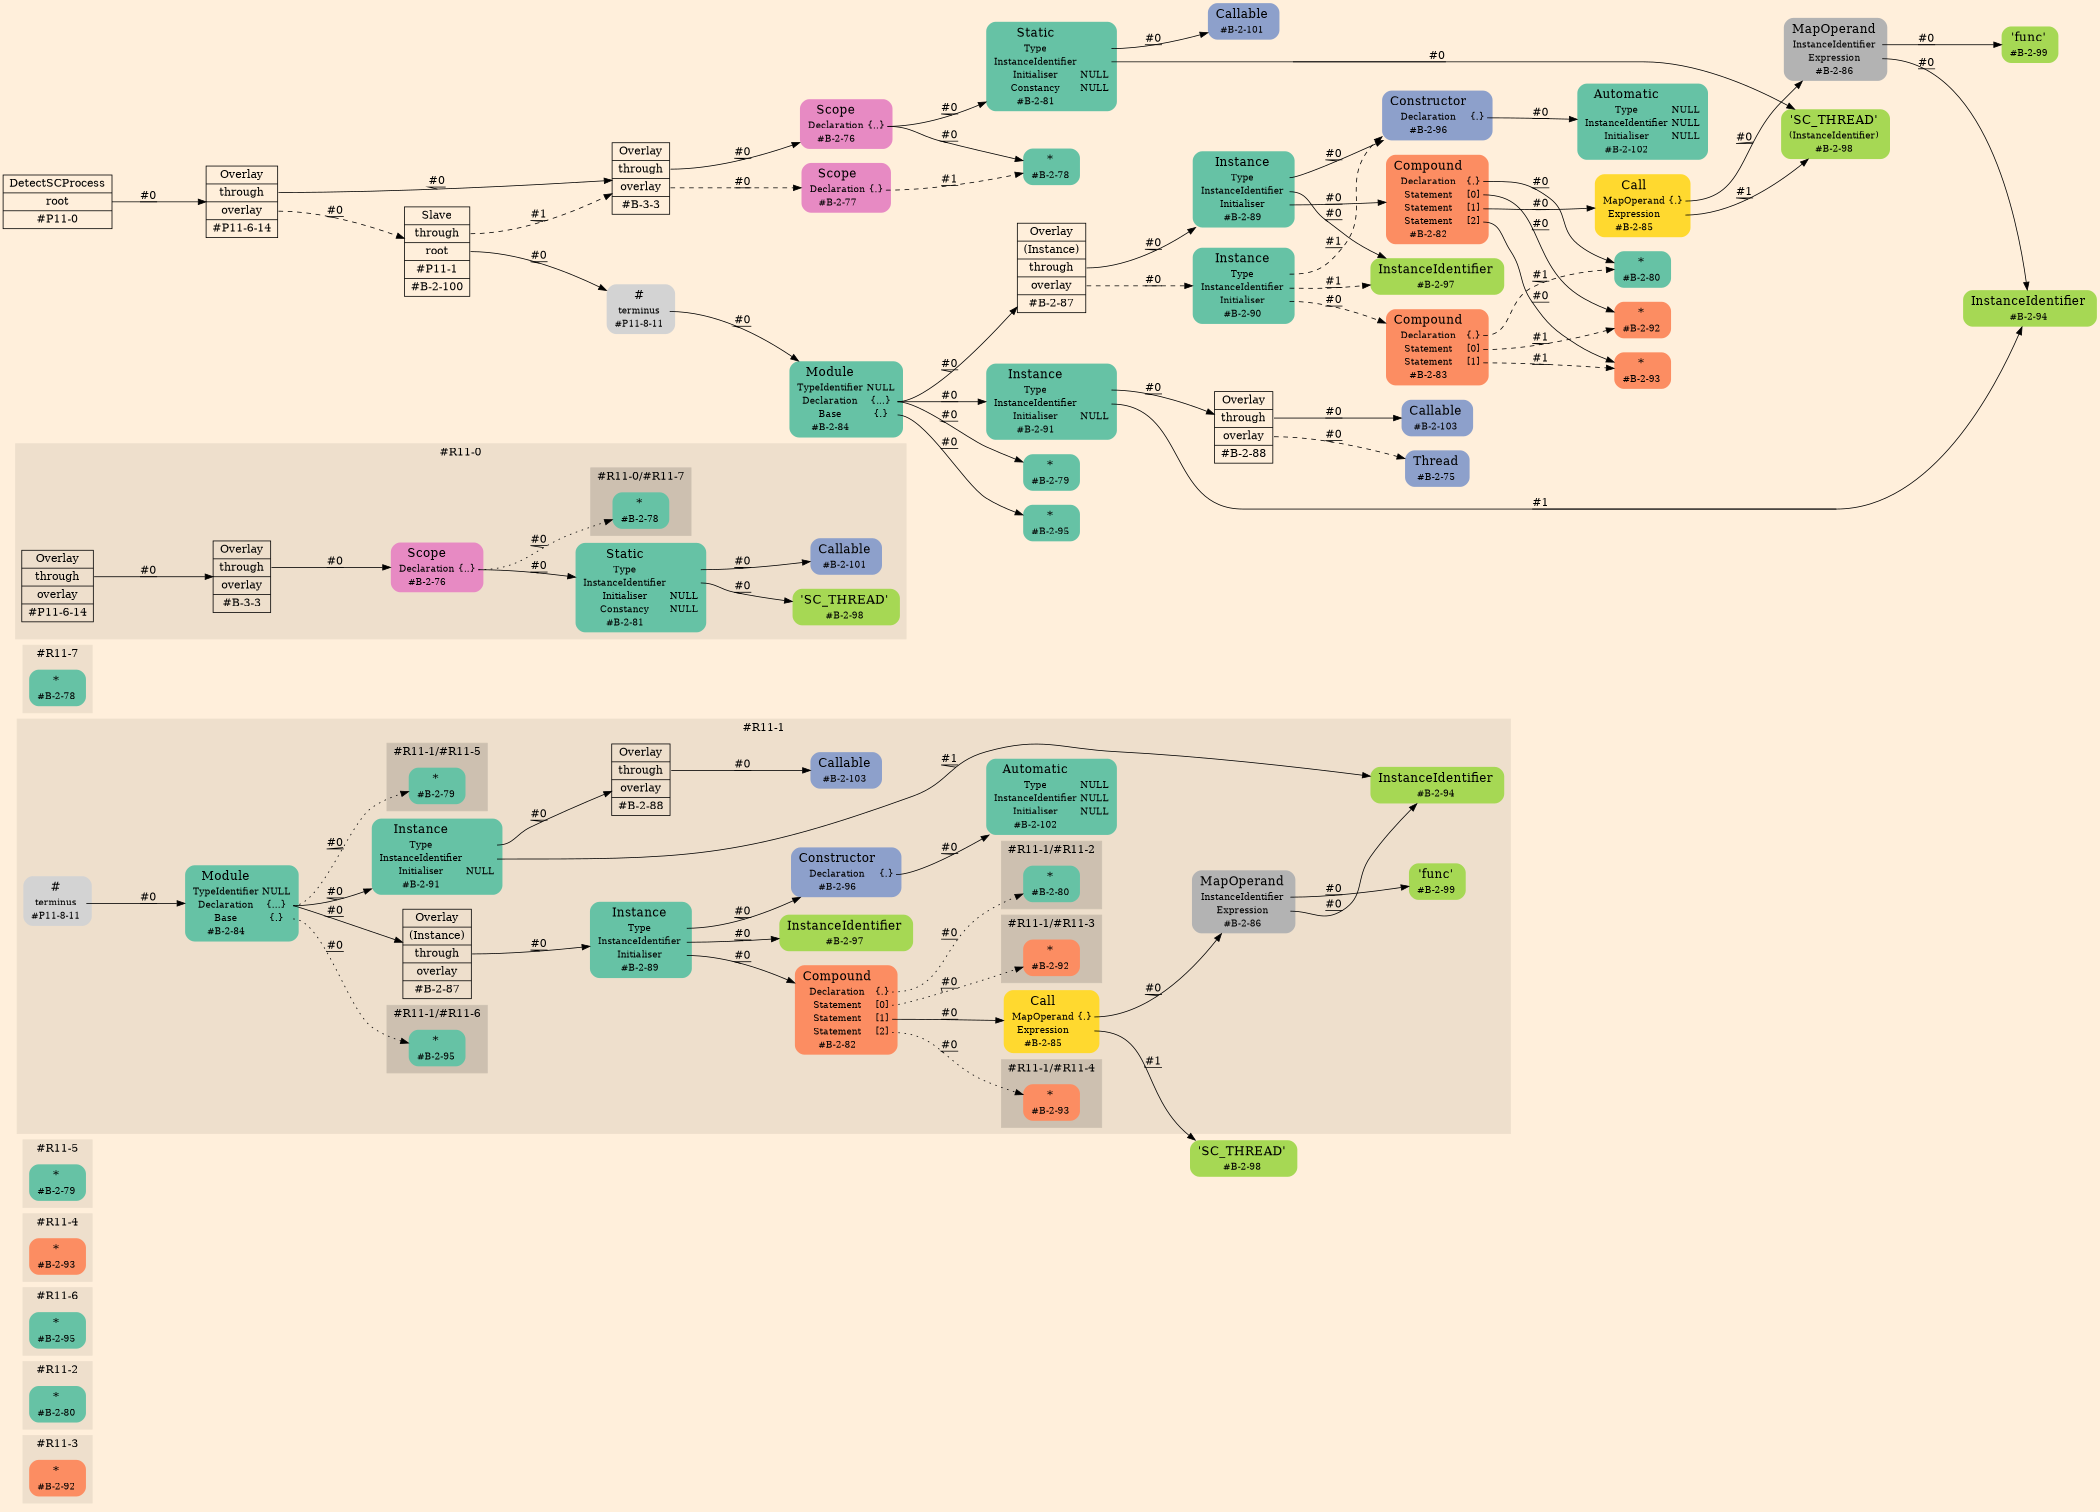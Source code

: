 digraph Inferno {
graph [
    rankdir = "LR"
    ranksep = 1.0
    size = "14,20"
    bgcolor = antiquewhite1
    color = black
    fontcolor = black
];
node [
];
// -------------------- figure #R11-3 --------------------
subgraph "cluster#R11-3" {
    label = "#R11-3"
    style = "filled"
    color = antiquewhite2
    "#R11-3/#B-2-92" [
        shape = "plaintext"
        fillcolor = "/set28/2"
        label = <<TABLE BORDER="0" CELLBORDER="0" CELLSPACING="0">
         <TR><TD><FONT POINT-SIZE="16.0">*</FONT></TD><TD></TD></TR>
         <TR><TD>#B-2-92</TD><TD PORT="port0"></TD></TR>
        </TABLE>>
        style = "rounded,filled"
        fontsize = "12"
    ];
    
}


// -------------------- figure #R11-2 --------------------
subgraph "cluster#R11-2" {
    label = "#R11-2"
    style = "filled"
    color = antiquewhite2
    "#R11-2/#B-2-80" [
        shape = "plaintext"
        fillcolor = "/set28/1"
        label = <<TABLE BORDER="0" CELLBORDER="0" CELLSPACING="0">
         <TR><TD><FONT POINT-SIZE="16.0">*</FONT></TD><TD></TD></TR>
         <TR><TD>#B-2-80</TD><TD PORT="port0"></TD></TR>
        </TABLE>>
        style = "rounded,filled"
        fontsize = "12"
    ];
    
}


// -------------------- figure #R11-6 --------------------
subgraph "cluster#R11-6" {
    label = "#R11-6"
    style = "filled"
    color = antiquewhite2
    "#R11-6/#B-2-95" [
        shape = "plaintext"
        fillcolor = "/set28/1"
        label = <<TABLE BORDER="0" CELLBORDER="0" CELLSPACING="0">
         <TR><TD><FONT POINT-SIZE="16.0">*</FONT></TD><TD></TD></TR>
         <TR><TD>#B-2-95</TD><TD PORT="port0"></TD></TR>
        </TABLE>>
        style = "rounded,filled"
        fontsize = "12"
    ];
    
}


// -------------------- figure #R11-4 --------------------
subgraph "cluster#R11-4" {
    label = "#R11-4"
    style = "filled"
    color = antiquewhite2
    "#R11-4/#B-2-93" [
        shape = "plaintext"
        fillcolor = "/set28/2"
        label = <<TABLE BORDER="0" CELLBORDER="0" CELLSPACING="0">
         <TR><TD><FONT POINT-SIZE="16.0">*</FONT></TD><TD></TD></TR>
         <TR><TD>#B-2-93</TD><TD PORT="port0"></TD></TR>
        </TABLE>>
        style = "rounded,filled"
        fontsize = "12"
    ];
    
}


// -------------------- figure #R11-5 --------------------
subgraph "cluster#R11-5" {
    label = "#R11-5"
    style = "filled"
    color = antiquewhite2
    "#R11-5/#B-2-79" [
        shape = "plaintext"
        fillcolor = "/set28/1"
        label = <<TABLE BORDER="0" CELLBORDER="0" CELLSPACING="0">
         <TR><TD><FONT POINT-SIZE="16.0">*</FONT></TD><TD></TD></TR>
         <TR><TD>#B-2-79</TD><TD PORT="port0"></TD></TR>
        </TABLE>>
        style = "rounded,filled"
        fontsize = "12"
    ];
    
}


// -------------------- figure #R11-1 --------------------
"#R11-1/#B-2-98" [
    shape = "plaintext"
    fillcolor = "/set28/5"
    label = <<TABLE BORDER="0" CELLBORDER="0" CELLSPACING="0">
     <TR><TD><FONT POINT-SIZE="16.0">'SC_THREAD'</FONT></TD><TD></TD></TR>
     <TR><TD>#B-2-98</TD><TD PORT="port0"></TD></TR>
    </TABLE>>
    style = "rounded,filled"
    fontsize = "12"
];

subgraph "cluster#R11-1" {
    label = "#R11-1"
    style = "filled"
    color = antiquewhite2
    "#R11-1/#B-2-103" [
        shape = "plaintext"
        fillcolor = "/set28/3"
        label = <<TABLE BORDER="0" CELLBORDER="0" CELLSPACING="0">
         <TR><TD><FONT POINT-SIZE="16.0">Callable</FONT></TD><TD></TD></TR>
         <TR><TD>#B-2-103</TD><TD PORT="port0"></TD></TR>
        </TABLE>>
        style = "rounded,filled"
        fontsize = "12"
    ];
    
    "#R11-1/#B-2-94" [
        shape = "plaintext"
        fillcolor = "/set28/5"
        label = <<TABLE BORDER="0" CELLBORDER="0" CELLSPACING="0">
         <TR><TD><FONT POINT-SIZE="16.0">InstanceIdentifier</FONT></TD><TD></TD></TR>
         <TR><TD>#B-2-94</TD><TD PORT="port0"></TD></TR>
        </TABLE>>
        style = "rounded,filled"
        fontsize = "12"
    ];
    
    "#R11-1/#B-2-96" [
        shape = "plaintext"
        fillcolor = "/set28/3"
        label = <<TABLE BORDER="0" CELLBORDER="0" CELLSPACING="0">
         <TR><TD><FONT POINT-SIZE="16.0">Constructor</FONT></TD><TD></TD></TR>
         <TR><TD>Declaration</TD><TD PORT="port0">{.}</TD></TR>
         <TR><TD>#B-2-96</TD><TD PORT="port1"></TD></TR>
        </TABLE>>
        style = "rounded,filled"
        fontsize = "12"
    ];
    
    "#R11-1/#B-2-87" [
        shape = "record"
        fillcolor = antiquewhite2
        label = "<fixed> Overlay | <port0> (Instance) | <port1> through | <port2> overlay | <port3> #B-2-87"
        style = "filled"
        fontsize = "14"
        color = black
        fontcolor = black
    ];
    
    "#R11-1/#B-2-99" [
        shape = "plaintext"
        fillcolor = "/set28/5"
        label = <<TABLE BORDER="0" CELLBORDER="0" CELLSPACING="0">
         <TR><TD><FONT POINT-SIZE="16.0">'func'</FONT></TD><TD></TD></TR>
         <TR><TD>#B-2-99</TD><TD PORT="port0"></TD></TR>
        </TABLE>>
        style = "rounded,filled"
        fontsize = "12"
    ];
    
    "#R11-1/#B-2-85" [
        shape = "plaintext"
        fillcolor = "/set28/6"
        label = <<TABLE BORDER="0" CELLBORDER="0" CELLSPACING="0">
         <TR><TD><FONT POINT-SIZE="16.0">Call</FONT></TD><TD></TD></TR>
         <TR><TD>MapOperand</TD><TD PORT="port0">{.}</TD></TR>
         <TR><TD>Expression</TD><TD PORT="port1"></TD></TR>
         <TR><TD>#B-2-85</TD><TD PORT="port2"></TD></TR>
        </TABLE>>
        style = "rounded,filled"
        fontsize = "12"
    ];
    
    "#R11-1/#P11-8-11" [
        shape = "plaintext"
        label = <<TABLE BORDER="0" CELLBORDER="0" CELLSPACING="0">
         <TR><TD><FONT POINT-SIZE="16.0">#</FONT></TD><TD></TD></TR>
         <TR><TD>terminus</TD><TD PORT="port0"></TD></TR>
         <TR><TD>#P11-8-11</TD><TD PORT="port1"></TD></TR>
        </TABLE>>
        style = "rounded,filled"
        fontsize = "12"
    ];
    
    "#R11-1/#B-2-89" [
        shape = "plaintext"
        fillcolor = "/set28/1"
        label = <<TABLE BORDER="0" CELLBORDER="0" CELLSPACING="0">
         <TR><TD><FONT POINT-SIZE="16.0">Instance</FONT></TD><TD></TD></TR>
         <TR><TD>Type</TD><TD PORT="port0"></TD></TR>
         <TR><TD>InstanceIdentifier</TD><TD PORT="port1"></TD></TR>
         <TR><TD>Initialiser</TD><TD PORT="port2"></TD></TR>
         <TR><TD>#B-2-89</TD><TD PORT="port3"></TD></TR>
        </TABLE>>
        style = "rounded,filled"
        fontsize = "12"
    ];
    
    "#R11-1/#B-2-91" [
        shape = "plaintext"
        fillcolor = "/set28/1"
        label = <<TABLE BORDER="0" CELLBORDER="0" CELLSPACING="0">
         <TR><TD><FONT POINT-SIZE="16.0">Instance</FONT></TD><TD></TD></TR>
         <TR><TD>Type</TD><TD PORT="port0"></TD></TR>
         <TR><TD>InstanceIdentifier</TD><TD PORT="port1"></TD></TR>
         <TR><TD>Initialiser</TD><TD PORT="port2">NULL</TD></TR>
         <TR><TD>#B-2-91</TD><TD PORT="port3"></TD></TR>
        </TABLE>>
        style = "rounded,filled"
        fontsize = "12"
    ];
    
    "#R11-1/#B-2-97" [
        shape = "plaintext"
        fillcolor = "/set28/5"
        label = <<TABLE BORDER="0" CELLBORDER="0" CELLSPACING="0">
         <TR><TD><FONT POINT-SIZE="16.0">InstanceIdentifier</FONT></TD><TD></TD></TR>
         <TR><TD>#B-2-97</TD><TD PORT="port0"></TD></TR>
        </TABLE>>
        style = "rounded,filled"
        fontsize = "12"
    ];
    
    "#R11-1/#B-2-102" [
        shape = "plaintext"
        fillcolor = "/set28/1"
        label = <<TABLE BORDER="0" CELLBORDER="0" CELLSPACING="0">
         <TR><TD><FONT POINT-SIZE="16.0">Automatic</FONT></TD><TD></TD></TR>
         <TR><TD>Type</TD><TD PORT="port0">NULL</TD></TR>
         <TR><TD>InstanceIdentifier</TD><TD PORT="port1">NULL</TD></TR>
         <TR><TD>Initialiser</TD><TD PORT="port2">NULL</TD></TR>
         <TR><TD>#B-2-102</TD><TD PORT="port3"></TD></TR>
        </TABLE>>
        style = "rounded,filled"
        fontsize = "12"
    ];
    
    "#R11-1/#B-2-88" [
        shape = "record"
        fillcolor = antiquewhite2
        label = "<fixed> Overlay | <port0> through | <port1> overlay | <port2> #B-2-88"
        style = "filled"
        fontsize = "14"
        color = black
        fontcolor = black
    ];
    
    "#R11-1/#B-2-86" [
        shape = "plaintext"
        fillcolor = "/set28/8"
        label = <<TABLE BORDER="0" CELLBORDER="0" CELLSPACING="0">
         <TR><TD><FONT POINT-SIZE="16.0">MapOperand</FONT></TD><TD></TD></TR>
         <TR><TD>InstanceIdentifier</TD><TD PORT="port0"></TD></TR>
         <TR><TD>Expression</TD><TD PORT="port1"></TD></TR>
         <TR><TD>#B-2-86</TD><TD PORT="port2"></TD></TR>
        </TABLE>>
        style = "rounded,filled"
        fontsize = "12"
    ];
    
    "#R11-1/#B-2-84" [
        shape = "plaintext"
        fillcolor = "/set28/1"
        label = <<TABLE BORDER="0" CELLBORDER="0" CELLSPACING="0">
         <TR><TD><FONT POINT-SIZE="16.0">Module</FONT></TD><TD></TD></TR>
         <TR><TD>TypeIdentifier</TD><TD PORT="port0">NULL</TD></TR>
         <TR><TD>Declaration</TD><TD PORT="port1">{...}</TD></TR>
         <TR><TD>Base</TD><TD PORT="port2">{.}</TD></TR>
         <TR><TD>#B-2-84</TD><TD PORT="port3"></TD></TR>
        </TABLE>>
        style = "rounded,filled"
        fontsize = "12"
    ];
    
    "#R11-1/#B-2-82" [
        shape = "plaintext"
        fillcolor = "/set28/2"
        label = <<TABLE BORDER="0" CELLBORDER="0" CELLSPACING="0">
         <TR><TD><FONT POINT-SIZE="16.0">Compound</FONT></TD><TD></TD></TR>
         <TR><TD>Declaration</TD><TD PORT="port0">{.}</TD></TR>
         <TR><TD>Statement</TD><TD PORT="port1">[0]</TD></TR>
         <TR><TD>Statement</TD><TD PORT="port2">[1]</TD></TR>
         <TR><TD>Statement</TD><TD PORT="port3">[2]</TD></TR>
         <TR><TD>#B-2-82</TD><TD PORT="port4"></TD></TR>
        </TABLE>>
        style = "rounded,filled"
        fontsize = "12"
    ];
    
    subgraph "cluster#R11-1/#R11-5" {
        label = "#R11-1/#R11-5"
        style = "filled"
        color = antiquewhite3
        "#R11-1/#0/#B-2-79" [
            shape = "plaintext"
            fillcolor = "/set28/1"
            label = <<TABLE BORDER="0" CELLBORDER="0" CELLSPACING="0">
             <TR><TD><FONT POINT-SIZE="16.0">*</FONT></TD><TD></TD></TR>
             <TR><TD>#B-2-79</TD><TD PORT="port0"></TD></TR>
            </TABLE>>
            style = "rounded,filled"
            fontsize = "12"
        ];
        
    }
    
    subgraph "cluster#R11-1/#R11-4" {
        label = "#R11-1/#R11-4"
        style = "filled"
        color = antiquewhite3
        "#R11-1/#0/#B-2-93" [
            shape = "plaintext"
            fillcolor = "/set28/2"
            label = <<TABLE BORDER="0" CELLBORDER="0" CELLSPACING="0">
             <TR><TD><FONT POINT-SIZE="16.0">*</FONT></TD><TD></TD></TR>
             <TR><TD>#B-2-93</TD><TD PORT="port0"></TD></TR>
            </TABLE>>
            style = "rounded,filled"
            fontsize = "12"
        ];
        
    }
    
    subgraph "cluster#R11-1/#R11-6" {
        label = "#R11-1/#R11-6"
        style = "filled"
        color = antiquewhite3
        "#R11-1/#0/#B-2-95" [
            shape = "plaintext"
            fillcolor = "/set28/1"
            label = <<TABLE BORDER="0" CELLBORDER="0" CELLSPACING="0">
             <TR><TD><FONT POINT-SIZE="16.0">*</FONT></TD><TD></TD></TR>
             <TR><TD>#B-2-95</TD><TD PORT="port0"></TD></TR>
            </TABLE>>
            style = "rounded,filled"
            fontsize = "12"
        ];
        
    }
    
    subgraph "cluster#R11-1/#R11-2" {
        label = "#R11-1/#R11-2"
        style = "filled"
        color = antiquewhite3
        "#R11-1/#0/#B-2-80" [
            shape = "plaintext"
            fillcolor = "/set28/1"
            label = <<TABLE BORDER="0" CELLBORDER="0" CELLSPACING="0">
             <TR><TD><FONT POINT-SIZE="16.0">*</FONT></TD><TD></TD></TR>
             <TR><TD>#B-2-80</TD><TD PORT="port0"></TD></TR>
            </TABLE>>
            style = "rounded,filled"
            fontsize = "12"
        ];
        
    }
    
    subgraph "cluster#R11-1/#R11-3" {
        label = "#R11-1/#R11-3"
        style = "filled"
        color = antiquewhite3
        "#R11-1/#0/#B-2-92" [
            shape = "plaintext"
            fillcolor = "/set28/2"
            label = <<TABLE BORDER="0" CELLBORDER="0" CELLSPACING="0">
             <TR><TD><FONT POINT-SIZE="16.0">*</FONT></TD><TD></TD></TR>
             <TR><TD>#B-2-92</TD><TD PORT="port0"></TD></TR>
            </TABLE>>
            style = "rounded,filled"
            fontsize = "12"
        ];
        
    }
    
}


// -------------------- figure #R11-7 --------------------
subgraph "cluster#R11-7" {
    label = "#R11-7"
    style = "filled"
    color = antiquewhite2
    "#R11-7/#B-2-78" [
        shape = "plaintext"
        fillcolor = "/set28/1"
        label = <<TABLE BORDER="0" CELLBORDER="0" CELLSPACING="0">
         <TR><TD><FONT POINT-SIZE="16.0">*</FONT></TD><TD></TD></TR>
         <TR><TD>#B-2-78</TD><TD PORT="port0"></TD></TR>
        </TABLE>>
        style = "rounded,filled"
        fontsize = "12"
    ];
    
}


// -------------------- figure #R11-0 --------------------
subgraph "cluster#R11-0" {
    label = "#R11-0"
    style = "filled"
    color = antiquewhite2
    "#R11-0/#B-2-98" [
        shape = "plaintext"
        fillcolor = "/set28/5"
        label = <<TABLE BORDER="0" CELLBORDER="0" CELLSPACING="0">
         <TR><TD><FONT POINT-SIZE="16.0">'SC_THREAD'</FONT></TD><TD></TD></TR>
         <TR><TD>#B-2-98</TD><TD PORT="port0"></TD></TR>
        </TABLE>>
        style = "rounded,filled"
        fontsize = "12"
    ];
    
    "#R11-0/#B-3-3" [
        shape = "record"
        fillcolor = antiquewhite2
        label = "<fixed> Overlay | <port0> through | <port1> overlay | <port2> #B-3-3"
        style = "filled"
        fontsize = "14"
        color = black
        fontcolor = black
    ];
    
    "#R11-0/#P11-6-14" [
        shape = "record"
        fillcolor = antiquewhite2
        label = "<fixed> Overlay | <port0> through | <port1> overlay | <port2> #P11-6-14"
        style = "filled"
        fontsize = "14"
        color = black
        fontcolor = black
    ];
    
    "#R11-0/#B-2-76" [
        shape = "plaintext"
        fillcolor = "/set28/4"
        label = <<TABLE BORDER="0" CELLBORDER="0" CELLSPACING="0">
         <TR><TD><FONT POINT-SIZE="16.0">Scope</FONT></TD><TD></TD></TR>
         <TR><TD>Declaration</TD><TD PORT="port0">{..}</TD></TR>
         <TR><TD>#B-2-76</TD><TD PORT="port1"></TD></TR>
        </TABLE>>
        style = "rounded,filled"
        fontsize = "12"
    ];
    
    "#R11-0/#B-2-81" [
        shape = "plaintext"
        fillcolor = "/set28/1"
        label = <<TABLE BORDER="0" CELLBORDER="0" CELLSPACING="0">
         <TR><TD><FONT POINT-SIZE="16.0">Static</FONT></TD><TD></TD></TR>
         <TR><TD>Type</TD><TD PORT="port0"></TD></TR>
         <TR><TD>InstanceIdentifier</TD><TD PORT="port1"></TD></TR>
         <TR><TD>Initialiser</TD><TD PORT="port2">NULL</TD></TR>
         <TR><TD>Constancy</TD><TD PORT="port3">NULL</TD></TR>
         <TR><TD>#B-2-81</TD><TD PORT="port4"></TD></TR>
        </TABLE>>
        style = "rounded,filled"
        fontsize = "12"
    ];
    
    "#R11-0/#B-2-101" [
        shape = "plaintext"
        fillcolor = "/set28/3"
        label = <<TABLE BORDER="0" CELLBORDER="0" CELLSPACING="0">
         <TR><TD><FONT POINT-SIZE="16.0">Callable</FONT></TD><TD></TD></TR>
         <TR><TD>#B-2-101</TD><TD PORT="port0"></TD></TR>
        </TABLE>>
        style = "rounded,filled"
        fontsize = "12"
    ];
    
    subgraph "cluster#R11-0/#R11-7" {
        label = "#R11-0/#R11-7"
        style = "filled"
        color = antiquewhite3
        "#R11-0/#0/#B-2-78" [
            shape = "plaintext"
            fillcolor = "/set28/1"
            label = <<TABLE BORDER="0" CELLBORDER="0" CELLSPACING="0">
             <TR><TD><FONT POINT-SIZE="16.0">*</FONT></TD><TD></TD></TR>
             <TR><TD>#B-2-78</TD><TD PORT="port0"></TD></TR>
            </TABLE>>
            style = "rounded,filled"
            fontsize = "12"
        ];
        
    }
    
}


// -------------------- transformation figure --------------------
"CR#P11-0" [
    shape = "record"
    fillcolor = antiquewhite1
    label = "<fixed> DetectSCProcess | <port0> root | <port1> #P11-0"
    style = "filled"
    fontsize = "14"
    color = black
    fontcolor = black
];

"#P11-6-14" [
    shape = "record"
    fillcolor = antiquewhite1
    label = "<fixed> Overlay | <port0> through | <port1> overlay | <port2> #P11-6-14"
    style = "filled"
    fontsize = "14"
    color = black
    fontcolor = black
];

"#B-3-3" [
    shape = "record"
    fillcolor = antiquewhite1
    label = "<fixed> Overlay | <port0> through | <port1> overlay | <port2> #B-3-3"
    style = "filled"
    fontsize = "14"
    color = black
    fontcolor = black
];

"#B-2-76" [
    shape = "plaintext"
    fillcolor = "/set28/4"
    label = <<TABLE BORDER="0" CELLBORDER="0" CELLSPACING="0">
     <TR><TD><FONT POINT-SIZE="16.0">Scope</FONT></TD><TD></TD></TR>
     <TR><TD>Declaration</TD><TD PORT="port0">{..}</TD></TR>
     <TR><TD>#B-2-76</TD><TD PORT="port1"></TD></TR>
    </TABLE>>
    style = "rounded,filled"
    fontsize = "12"
];

"#B-2-78" [
    shape = "plaintext"
    fillcolor = "/set28/1"
    label = <<TABLE BORDER="0" CELLBORDER="0" CELLSPACING="0">
     <TR><TD><FONT POINT-SIZE="16.0">*</FONT></TD><TD></TD></TR>
     <TR><TD>#B-2-78</TD><TD PORT="port0"></TD></TR>
    </TABLE>>
    style = "rounded,filled"
    fontsize = "12"
];

"#B-2-81" [
    shape = "plaintext"
    fillcolor = "/set28/1"
    label = <<TABLE BORDER="0" CELLBORDER="0" CELLSPACING="0">
     <TR><TD><FONT POINT-SIZE="16.0">Static</FONT></TD><TD></TD></TR>
     <TR><TD>Type</TD><TD PORT="port0"></TD></TR>
     <TR><TD>InstanceIdentifier</TD><TD PORT="port1"></TD></TR>
     <TR><TD>Initialiser</TD><TD PORT="port2">NULL</TD></TR>
     <TR><TD>Constancy</TD><TD PORT="port3">NULL</TD></TR>
     <TR><TD>#B-2-81</TD><TD PORT="port4"></TD></TR>
    </TABLE>>
    style = "rounded,filled"
    fontsize = "12"
];

"#B-2-101" [
    shape = "plaintext"
    fillcolor = "/set28/3"
    label = <<TABLE BORDER="0" CELLBORDER="0" CELLSPACING="0">
     <TR><TD><FONT POINT-SIZE="16.0">Callable</FONT></TD><TD></TD></TR>
     <TR><TD>#B-2-101</TD><TD PORT="port0"></TD></TR>
    </TABLE>>
    style = "rounded,filled"
    fontsize = "12"
];

"#B-2-98" [
    shape = "plaintext"
    fillcolor = "/set28/5"
    label = <<TABLE BORDER="0" CELLBORDER="0" CELLSPACING="0">
     <TR><TD><FONT POINT-SIZE="16.0">'SC_THREAD'</FONT></TD><TD></TD></TR>
     <TR><TD>(InstanceIdentifier)</TD><TD PORT="port0"></TD></TR>
     <TR><TD>#B-2-98</TD><TD PORT="port1"></TD></TR>
    </TABLE>>
    style = "rounded,filled"
    fontsize = "12"
];

"#B-2-77" [
    shape = "plaintext"
    fillcolor = "/set28/4"
    label = <<TABLE BORDER="0" CELLBORDER="0" CELLSPACING="0">
     <TR><TD><FONT POINT-SIZE="16.0">Scope</FONT></TD><TD></TD></TR>
     <TR><TD>Declaration</TD><TD PORT="port0">{.}</TD></TR>
     <TR><TD>#B-2-77</TD><TD PORT="port1"></TD></TR>
    </TABLE>>
    style = "rounded,filled"
    fontsize = "12"
];

"#B-2-100" [
    shape = "record"
    fillcolor = antiquewhite1
    label = "<fixed> Slave | <port0> through | <port1> root | <port2> #P11-1 | <port3> #B-2-100"
    style = "filled"
    fontsize = "14"
    color = black
    fontcolor = black
];

"#P11-8-11" [
    shape = "plaintext"
    label = <<TABLE BORDER="0" CELLBORDER="0" CELLSPACING="0">
     <TR><TD><FONT POINT-SIZE="16.0">#</FONT></TD><TD></TD></TR>
     <TR><TD>terminus</TD><TD PORT="port0"></TD></TR>
     <TR><TD>#P11-8-11</TD><TD PORT="port1"></TD></TR>
    </TABLE>>
    style = "rounded,filled"
    fontsize = "12"
];

"#B-2-84" [
    shape = "plaintext"
    fillcolor = "/set28/1"
    label = <<TABLE BORDER="0" CELLBORDER="0" CELLSPACING="0">
     <TR><TD><FONT POINT-SIZE="16.0">Module</FONT></TD><TD></TD></TR>
     <TR><TD>TypeIdentifier</TD><TD PORT="port0">NULL</TD></TR>
     <TR><TD>Declaration</TD><TD PORT="port1">{...}</TD></TR>
     <TR><TD>Base</TD><TD PORT="port2">{.}</TD></TR>
     <TR><TD>#B-2-84</TD><TD PORT="port3"></TD></TR>
    </TABLE>>
    style = "rounded,filled"
    fontsize = "12"
];

"#B-2-87" [
    shape = "record"
    fillcolor = antiquewhite1
    label = "<fixed> Overlay | <port0> (Instance) | <port1> through | <port2> overlay | <port3> #B-2-87"
    style = "filled"
    fontsize = "14"
    color = black
    fontcolor = black
];

"#B-2-89" [
    shape = "plaintext"
    fillcolor = "/set28/1"
    label = <<TABLE BORDER="0" CELLBORDER="0" CELLSPACING="0">
     <TR><TD><FONT POINT-SIZE="16.0">Instance</FONT></TD><TD></TD></TR>
     <TR><TD>Type</TD><TD PORT="port0"></TD></TR>
     <TR><TD>InstanceIdentifier</TD><TD PORT="port1"></TD></TR>
     <TR><TD>Initialiser</TD><TD PORT="port2"></TD></TR>
     <TR><TD>#B-2-89</TD><TD PORT="port3"></TD></TR>
    </TABLE>>
    style = "rounded,filled"
    fontsize = "12"
];

"#B-2-96" [
    shape = "plaintext"
    fillcolor = "/set28/3"
    label = <<TABLE BORDER="0" CELLBORDER="0" CELLSPACING="0">
     <TR><TD><FONT POINT-SIZE="16.0">Constructor</FONT></TD><TD></TD></TR>
     <TR><TD>Declaration</TD><TD PORT="port0">{.}</TD></TR>
     <TR><TD>#B-2-96</TD><TD PORT="port1"></TD></TR>
    </TABLE>>
    style = "rounded,filled"
    fontsize = "12"
];

"#B-2-102" [
    shape = "plaintext"
    fillcolor = "/set28/1"
    label = <<TABLE BORDER="0" CELLBORDER="0" CELLSPACING="0">
     <TR><TD><FONT POINT-SIZE="16.0">Automatic</FONT></TD><TD></TD></TR>
     <TR><TD>Type</TD><TD PORT="port0">NULL</TD></TR>
     <TR><TD>InstanceIdentifier</TD><TD PORT="port1">NULL</TD></TR>
     <TR><TD>Initialiser</TD><TD PORT="port2">NULL</TD></TR>
     <TR><TD>#B-2-102</TD><TD PORT="port3"></TD></TR>
    </TABLE>>
    style = "rounded,filled"
    fontsize = "12"
];

"#B-2-97" [
    shape = "plaintext"
    fillcolor = "/set28/5"
    label = <<TABLE BORDER="0" CELLBORDER="0" CELLSPACING="0">
     <TR><TD><FONT POINT-SIZE="16.0">InstanceIdentifier</FONT></TD><TD></TD></TR>
     <TR><TD>#B-2-97</TD><TD PORT="port0"></TD></TR>
    </TABLE>>
    style = "rounded,filled"
    fontsize = "12"
];

"#B-2-82" [
    shape = "plaintext"
    fillcolor = "/set28/2"
    label = <<TABLE BORDER="0" CELLBORDER="0" CELLSPACING="0">
     <TR><TD><FONT POINT-SIZE="16.0">Compound</FONT></TD><TD></TD></TR>
     <TR><TD>Declaration</TD><TD PORT="port0">{.}</TD></TR>
     <TR><TD>Statement</TD><TD PORT="port1">[0]</TD></TR>
     <TR><TD>Statement</TD><TD PORT="port2">[1]</TD></TR>
     <TR><TD>Statement</TD><TD PORT="port3">[2]</TD></TR>
     <TR><TD>#B-2-82</TD><TD PORT="port4"></TD></TR>
    </TABLE>>
    style = "rounded,filled"
    fontsize = "12"
];

"#B-2-80" [
    shape = "plaintext"
    fillcolor = "/set28/1"
    label = <<TABLE BORDER="0" CELLBORDER="0" CELLSPACING="0">
     <TR><TD><FONT POINT-SIZE="16.0">*</FONT></TD><TD></TD></TR>
     <TR><TD>#B-2-80</TD><TD PORT="port0"></TD></TR>
    </TABLE>>
    style = "rounded,filled"
    fontsize = "12"
];

"#B-2-92" [
    shape = "plaintext"
    fillcolor = "/set28/2"
    label = <<TABLE BORDER="0" CELLBORDER="0" CELLSPACING="0">
     <TR><TD><FONT POINT-SIZE="16.0">*</FONT></TD><TD></TD></TR>
     <TR><TD>#B-2-92</TD><TD PORT="port0"></TD></TR>
    </TABLE>>
    style = "rounded,filled"
    fontsize = "12"
];

"#B-2-85" [
    shape = "plaintext"
    fillcolor = "/set28/6"
    label = <<TABLE BORDER="0" CELLBORDER="0" CELLSPACING="0">
     <TR><TD><FONT POINT-SIZE="16.0">Call</FONT></TD><TD></TD></TR>
     <TR><TD>MapOperand</TD><TD PORT="port0">{.}</TD></TR>
     <TR><TD>Expression</TD><TD PORT="port1"></TD></TR>
     <TR><TD>#B-2-85</TD><TD PORT="port2"></TD></TR>
    </TABLE>>
    style = "rounded,filled"
    fontsize = "12"
];

"#B-2-86" [
    shape = "plaintext"
    fillcolor = "/set28/8"
    label = <<TABLE BORDER="0" CELLBORDER="0" CELLSPACING="0">
     <TR><TD><FONT POINT-SIZE="16.0">MapOperand</FONT></TD><TD></TD></TR>
     <TR><TD>InstanceIdentifier</TD><TD PORT="port0"></TD></TR>
     <TR><TD>Expression</TD><TD PORT="port1"></TD></TR>
     <TR><TD>#B-2-86</TD><TD PORT="port2"></TD></TR>
    </TABLE>>
    style = "rounded,filled"
    fontsize = "12"
];

"#B-2-99" [
    shape = "plaintext"
    fillcolor = "/set28/5"
    label = <<TABLE BORDER="0" CELLBORDER="0" CELLSPACING="0">
     <TR><TD><FONT POINT-SIZE="16.0">'func'</FONT></TD><TD></TD></TR>
     <TR><TD>#B-2-99</TD><TD PORT="port0"></TD></TR>
    </TABLE>>
    style = "rounded,filled"
    fontsize = "12"
];

"#B-2-94" [
    shape = "plaintext"
    fillcolor = "/set28/5"
    label = <<TABLE BORDER="0" CELLBORDER="0" CELLSPACING="0">
     <TR><TD><FONT POINT-SIZE="16.0">InstanceIdentifier</FONT></TD><TD></TD></TR>
     <TR><TD>#B-2-94</TD><TD PORT="port0"></TD></TR>
    </TABLE>>
    style = "rounded,filled"
    fontsize = "12"
];

"#B-2-93" [
    shape = "plaintext"
    fillcolor = "/set28/2"
    label = <<TABLE BORDER="0" CELLBORDER="0" CELLSPACING="0">
     <TR><TD><FONT POINT-SIZE="16.0">*</FONT></TD><TD></TD></TR>
     <TR><TD>#B-2-93</TD><TD PORT="port0"></TD></TR>
    </TABLE>>
    style = "rounded,filled"
    fontsize = "12"
];

"#B-2-90" [
    shape = "plaintext"
    fillcolor = "/set28/1"
    label = <<TABLE BORDER="0" CELLBORDER="0" CELLSPACING="0">
     <TR><TD><FONT POINT-SIZE="16.0">Instance</FONT></TD><TD></TD></TR>
     <TR><TD>Type</TD><TD PORT="port0"></TD></TR>
     <TR><TD>InstanceIdentifier</TD><TD PORT="port1"></TD></TR>
     <TR><TD>Initialiser</TD><TD PORT="port2"></TD></TR>
     <TR><TD>#B-2-90</TD><TD PORT="port3"></TD></TR>
    </TABLE>>
    style = "rounded,filled"
    fontsize = "12"
];

"#B-2-83" [
    shape = "plaintext"
    fillcolor = "/set28/2"
    label = <<TABLE BORDER="0" CELLBORDER="0" CELLSPACING="0">
     <TR><TD><FONT POINT-SIZE="16.0">Compound</FONT></TD><TD></TD></TR>
     <TR><TD>Declaration</TD><TD PORT="port0">{.}</TD></TR>
     <TR><TD>Statement</TD><TD PORT="port1">[0]</TD></TR>
     <TR><TD>Statement</TD><TD PORT="port2">[1]</TD></TR>
     <TR><TD>#B-2-83</TD><TD PORT="port3"></TD></TR>
    </TABLE>>
    style = "rounded,filled"
    fontsize = "12"
];

"#B-2-91" [
    shape = "plaintext"
    fillcolor = "/set28/1"
    label = <<TABLE BORDER="0" CELLBORDER="0" CELLSPACING="0">
     <TR><TD><FONT POINT-SIZE="16.0">Instance</FONT></TD><TD></TD></TR>
     <TR><TD>Type</TD><TD PORT="port0"></TD></TR>
     <TR><TD>InstanceIdentifier</TD><TD PORT="port1"></TD></TR>
     <TR><TD>Initialiser</TD><TD PORT="port2">NULL</TD></TR>
     <TR><TD>#B-2-91</TD><TD PORT="port3"></TD></TR>
    </TABLE>>
    style = "rounded,filled"
    fontsize = "12"
];

"#B-2-88" [
    shape = "record"
    fillcolor = antiquewhite1
    label = "<fixed> Overlay | <port0> through | <port1> overlay | <port2> #B-2-88"
    style = "filled"
    fontsize = "14"
    color = black
    fontcolor = black
];

"#B-2-103" [
    shape = "plaintext"
    fillcolor = "/set28/3"
    label = <<TABLE BORDER="0" CELLBORDER="0" CELLSPACING="0">
     <TR><TD><FONT POINT-SIZE="16.0">Callable</FONT></TD><TD></TD></TR>
     <TR><TD>#B-2-103</TD><TD PORT="port0"></TD></TR>
    </TABLE>>
    style = "rounded,filled"
    fontsize = "12"
];

"#B-2-75" [
    shape = "plaintext"
    fillcolor = "/set28/3"
    label = <<TABLE BORDER="0" CELLBORDER="0" CELLSPACING="0">
     <TR><TD><FONT POINT-SIZE="16.0">Thread</FONT></TD><TD></TD></TR>
     <TR><TD>#B-2-75</TD><TD PORT="port0"></TD></TR>
    </TABLE>>
    style = "rounded,filled"
    fontsize = "12"
];

"#B-2-79" [
    shape = "plaintext"
    fillcolor = "/set28/1"
    label = <<TABLE BORDER="0" CELLBORDER="0" CELLSPACING="0">
     <TR><TD><FONT POINT-SIZE="16.0">*</FONT></TD><TD></TD></TR>
     <TR><TD>#B-2-79</TD><TD PORT="port0"></TD></TR>
    </TABLE>>
    style = "rounded,filled"
    fontsize = "12"
];

"#B-2-95" [
    shape = "plaintext"
    fillcolor = "/set28/1"
    label = <<TABLE BORDER="0" CELLBORDER="0" CELLSPACING="0">
     <TR><TD><FONT POINT-SIZE="16.0">*</FONT></TD><TD></TD></TR>
     <TR><TD>#B-2-95</TD><TD PORT="port0"></TD></TR>
    </TABLE>>
    style = "rounded,filled"
    fontsize = "12"
];



// -------------------- links --------------------
// links for block CR#P11-0
"CR#P11-0":port0 -> "#P11-6-14" [
    style="solid"
    label = "#0"
    decorate = true
    color = black
    fontcolor = black
];

// links for block #P11-6-14
"#P11-6-14":port0 -> "#B-3-3" [
    style="solid"
    label = "#0"
    decorate = true
    color = black
    fontcolor = black
];

"#P11-6-14":port1 -> "#B-2-100" [
    style="dashed"
    label = "#0"
    decorate = true
    color = black
    fontcolor = black
];

// links for block #B-3-3
"#B-3-3":port0 -> "#B-2-76" [
    style="solid"
    label = "#0"
    decorate = true
    color = black
    fontcolor = black
];

"#B-3-3":port1 -> "#B-2-77" [
    style="dashed"
    label = "#0"
    decorate = true
    color = black
    fontcolor = black
];

// links for block #B-2-76
"#B-2-76":port0 -> "#B-2-78" [
    style="solid"
    label = "#0"
    decorate = true
    color = black
    fontcolor = black
];

"#B-2-76":port0 -> "#B-2-81" [
    style="solid"
    label = "#0"
    decorate = true
    color = black
    fontcolor = black
];

// links for block #B-2-78
// links for block #B-2-81
"#B-2-81":port0 -> "#B-2-101" [
    style="solid"
    label = "#0"
    decorate = true
    color = black
    fontcolor = black
];

"#B-2-81":port1 -> "#B-2-98" [
    style="solid"
    label = "#0"
    decorate = true
    color = black
    fontcolor = black
];

// links for block #B-2-101
// links for block #B-2-98
// links for block #B-2-77
"#B-2-77":port0 -> "#B-2-78" [
    style="dashed"
    label = "#1"
    decorate = true
    color = black
    fontcolor = black
];

// links for block #B-2-100
"#B-2-100":port0 -> "#B-3-3" [
    style="dashed"
    label = "#1"
    decorate = true
    color = black
    fontcolor = black
];

"#B-2-100":port1 -> "#P11-8-11" [
    style="solid"
    label = "#0"
    decorate = true
    color = black
    fontcolor = black
];

// links for block #P11-8-11
"#P11-8-11":port0 -> "#B-2-84" [
    style="solid"
    label = "#0"
    decorate = true
    color = black
    fontcolor = black
];

// links for block #B-2-84
"#B-2-84":port1 -> "#B-2-87" [
    style="solid"
    label = "#0"
    decorate = true
    color = black
    fontcolor = black
];

"#B-2-84":port1 -> "#B-2-91" [
    style="solid"
    label = "#0"
    decorate = true
    color = black
    fontcolor = black
];

"#B-2-84":port1 -> "#B-2-79" [
    style="solid"
    label = "#0"
    decorate = true
    color = black
    fontcolor = black
];

"#B-2-84":port2 -> "#B-2-95" [
    style="solid"
    label = "#0"
    decorate = true
    color = black
    fontcolor = black
];

// links for block #B-2-87
"#B-2-87":port1 -> "#B-2-89" [
    style="solid"
    label = "#0"
    decorate = true
    color = black
    fontcolor = black
];

"#B-2-87":port2 -> "#B-2-90" [
    style="dashed"
    label = "#0"
    decorate = true
    color = black
    fontcolor = black
];

// links for block #B-2-89
"#B-2-89":port0 -> "#B-2-96" [
    style="solid"
    label = "#0"
    decorate = true
    color = black
    fontcolor = black
];

"#B-2-89":port1 -> "#B-2-97" [
    style="solid"
    label = "#0"
    decorate = true
    color = black
    fontcolor = black
];

"#B-2-89":port2 -> "#B-2-82" [
    style="solid"
    label = "#0"
    decorate = true
    color = black
    fontcolor = black
];

// links for block #B-2-96
"#B-2-96":port0 -> "#B-2-102" [
    style="solid"
    label = "#0"
    decorate = true
    color = black
    fontcolor = black
];

// links for block #B-2-102
// links for block #B-2-97
// links for block #B-2-82
"#B-2-82":port0 -> "#B-2-80" [
    style="solid"
    label = "#0"
    decorate = true
    color = black
    fontcolor = black
];

"#B-2-82":port1 -> "#B-2-92" [
    style="solid"
    label = "#0"
    decorate = true
    color = black
    fontcolor = black
];

"#B-2-82":port2 -> "#B-2-85" [
    style="solid"
    label = "#0"
    decorate = true
    color = black
    fontcolor = black
];

"#B-2-82":port3 -> "#B-2-93" [
    style="solid"
    label = "#0"
    decorate = true
    color = black
    fontcolor = black
];

// links for block #B-2-80
// links for block #B-2-92
// links for block #B-2-85
"#B-2-85":port0 -> "#B-2-86" [
    style="solid"
    label = "#0"
    decorate = true
    color = black
    fontcolor = black
];

"#B-2-85":port1 -> "#B-2-98" [
    style="solid"
    label = "#1"
    decorate = true
    color = black
    fontcolor = black
];

// links for block #B-2-86
"#B-2-86":port0 -> "#B-2-99" [
    style="solid"
    label = "#0"
    decorate = true
    color = black
    fontcolor = black
];

"#B-2-86":port1 -> "#B-2-94" [
    style="solid"
    label = "#0"
    decorate = true
    color = black
    fontcolor = black
];

// links for block #B-2-99
// links for block #B-2-94
// links for block #B-2-93
// links for block #B-2-90
"#B-2-90":port0 -> "#B-2-96" [
    style="dashed"
    label = "#1"
    decorate = true
    color = black
    fontcolor = black
];

"#B-2-90":port1 -> "#B-2-97" [
    style="dashed"
    label = "#1"
    decorate = true
    color = black
    fontcolor = black
];

"#B-2-90":port2 -> "#B-2-83" [
    style="dashed"
    label = "#0"
    decorate = true
    color = black
    fontcolor = black
];

// links for block #B-2-83
"#B-2-83":port0 -> "#B-2-80" [
    style="dashed"
    label = "#1"
    decorate = true
    color = black
    fontcolor = black
];

"#B-2-83":port1 -> "#B-2-92" [
    style="dashed"
    label = "#1"
    decorate = true
    color = black
    fontcolor = black
];

"#B-2-83":port2 -> "#B-2-93" [
    style="dashed"
    label = "#1"
    decorate = true
    color = black
    fontcolor = black
];

// links for block #B-2-91
"#B-2-91":port0 -> "#B-2-88" [
    style="solid"
    label = "#0"
    decorate = true
    color = black
    fontcolor = black
];

"#B-2-91":port1 -> "#B-2-94" [
    style="solid"
    label = "#1"
    decorate = true
    color = black
    fontcolor = black
];

// links for block #B-2-88
"#B-2-88":port0 -> "#B-2-103" [
    style="solid"
    label = "#0"
    decorate = true
    color = black
    fontcolor = black
];

"#B-2-88":port1 -> "#B-2-75" [
    style="dashed"
    label = "#0"
    decorate = true
    color = black
    fontcolor = black
];

// links for block #B-2-103
// links for block #B-2-75
// links for block #B-2-79
// links for block #B-2-95
// links for block #R11-0/#B-2-98
// links for block #R11-0/#B-3-3
"#R11-0/#B-3-3":port0 -> "#R11-0/#B-2-76" [
    style="solid"
    label = "#0"
    decorate = true
    color = black
    fontcolor = black
];

// links for block #R11-0/#P11-6-14
"#R11-0/#P11-6-14":port0 -> "#R11-0/#B-3-3" [
    style="solid"
    label = "#0"
    decorate = true
    color = black
    fontcolor = black
];

// links for block #R11-0/#B-2-76
"#R11-0/#B-2-76":port0 -> "#R11-0/#0/#B-2-78" [
    style="dotted"
    label = "#0"
    decorate = true
    color = black
    fontcolor = black
];

"#R11-0/#B-2-76":port0 -> "#R11-0/#B-2-81" [
    style="solid"
    label = "#0"
    decorate = true
    color = black
    fontcolor = black
];

// links for block #R11-0/#B-2-81
"#R11-0/#B-2-81":port0 -> "#R11-0/#B-2-101" [
    style="solid"
    label = "#0"
    decorate = true
    color = black
    fontcolor = black
];

"#R11-0/#B-2-81":port1 -> "#R11-0/#B-2-98" [
    style="solid"
    label = "#0"
    decorate = true
    color = black
    fontcolor = black
];

// links for block #R11-0/#B-2-101
// links for block #R11-0/#0/#B-2-78
// links for block #R11-7/#B-2-78
// links for block #R11-1/#B-2-98
// links for block #R11-1/#B-2-103
// links for block #R11-1/#B-2-94
// links for block #R11-1/#B-2-96
"#R11-1/#B-2-96":port0 -> "#R11-1/#B-2-102" [
    style="solid"
    label = "#0"
    decorate = true
    color = black
    fontcolor = black
];

// links for block #R11-1/#B-2-87
"#R11-1/#B-2-87":port1 -> "#R11-1/#B-2-89" [
    style="solid"
    label = "#0"
    decorate = true
    color = black
    fontcolor = black
];

// links for block #R11-1/#B-2-99
// links for block #R11-1/#B-2-85
"#R11-1/#B-2-85":port0 -> "#R11-1/#B-2-86" [
    style="solid"
    label = "#0"
    decorate = true
    color = black
    fontcolor = black
];

"#R11-1/#B-2-85":port1 -> "#R11-1/#B-2-98" [
    style="solid"
    label = "#1"
    decorate = true
    color = black
    fontcolor = black
];

// links for block #R11-1/#P11-8-11
"#R11-1/#P11-8-11":port0 -> "#R11-1/#B-2-84" [
    style="solid"
    label = "#0"
    decorate = true
    color = black
    fontcolor = black
];

// links for block #R11-1/#B-2-89
"#R11-1/#B-2-89":port0 -> "#R11-1/#B-2-96" [
    style="solid"
    label = "#0"
    decorate = true
    color = black
    fontcolor = black
];

"#R11-1/#B-2-89":port1 -> "#R11-1/#B-2-97" [
    style="solid"
    label = "#0"
    decorate = true
    color = black
    fontcolor = black
];

"#R11-1/#B-2-89":port2 -> "#R11-1/#B-2-82" [
    style="solid"
    label = "#0"
    decorate = true
    color = black
    fontcolor = black
];

// links for block #R11-1/#B-2-91
"#R11-1/#B-2-91":port0 -> "#R11-1/#B-2-88" [
    style="solid"
    label = "#0"
    decorate = true
    color = black
    fontcolor = black
];

"#R11-1/#B-2-91":port1 -> "#R11-1/#B-2-94" [
    style="solid"
    label = "#1"
    decorate = true
    color = black
    fontcolor = black
];

// links for block #R11-1/#B-2-97
// links for block #R11-1/#B-2-102
// links for block #R11-1/#B-2-88
"#R11-1/#B-2-88":port0 -> "#R11-1/#B-2-103" [
    style="solid"
    label = "#0"
    decorate = true
    color = black
    fontcolor = black
];

// links for block #R11-1/#B-2-86
"#R11-1/#B-2-86":port0 -> "#R11-1/#B-2-99" [
    style="solid"
    label = "#0"
    decorate = true
    color = black
    fontcolor = black
];

"#R11-1/#B-2-86":port1 -> "#R11-1/#B-2-94" [
    style="solid"
    label = "#0"
    decorate = true
    color = black
    fontcolor = black
];

// links for block #R11-1/#B-2-84
"#R11-1/#B-2-84":port1 -> "#R11-1/#B-2-87" [
    style="solid"
    label = "#0"
    decorate = true
    color = black
    fontcolor = black
];

"#R11-1/#B-2-84":port1 -> "#R11-1/#B-2-91" [
    style="solid"
    label = "#0"
    decorate = true
    color = black
    fontcolor = black
];

"#R11-1/#B-2-84":port1 -> "#R11-1/#0/#B-2-79" [
    style="dotted"
    label = "#0"
    decorate = true
    color = black
    fontcolor = black
];

"#R11-1/#B-2-84":port2 -> "#R11-1/#0/#B-2-95" [
    style="dotted"
    label = "#0"
    decorate = true
    color = black
    fontcolor = black
];

// links for block #R11-1/#B-2-82
"#R11-1/#B-2-82":port0 -> "#R11-1/#0/#B-2-80" [
    style="dotted"
    label = "#0"
    decorate = true
    color = black
    fontcolor = black
];

"#R11-1/#B-2-82":port1 -> "#R11-1/#0/#B-2-92" [
    style="dotted"
    label = "#0"
    decorate = true
    color = black
    fontcolor = black
];

"#R11-1/#B-2-82":port2 -> "#R11-1/#B-2-85" [
    style="solid"
    label = "#0"
    decorate = true
    color = black
    fontcolor = black
];

"#R11-1/#B-2-82":port3 -> "#R11-1/#0/#B-2-93" [
    style="dotted"
    label = "#0"
    decorate = true
    color = black
    fontcolor = black
];

// links for block #R11-1/#0/#B-2-79
// links for block #R11-1/#0/#B-2-93
// links for block #R11-1/#0/#B-2-95
// links for block #R11-1/#0/#B-2-80
// links for block #R11-1/#0/#B-2-92
// links for block #R11-5/#B-2-79
// links for block #R11-4/#B-2-93
// links for block #R11-6/#B-2-95
// links for block #R11-2/#B-2-80
// links for block #R11-3/#B-2-92
}
